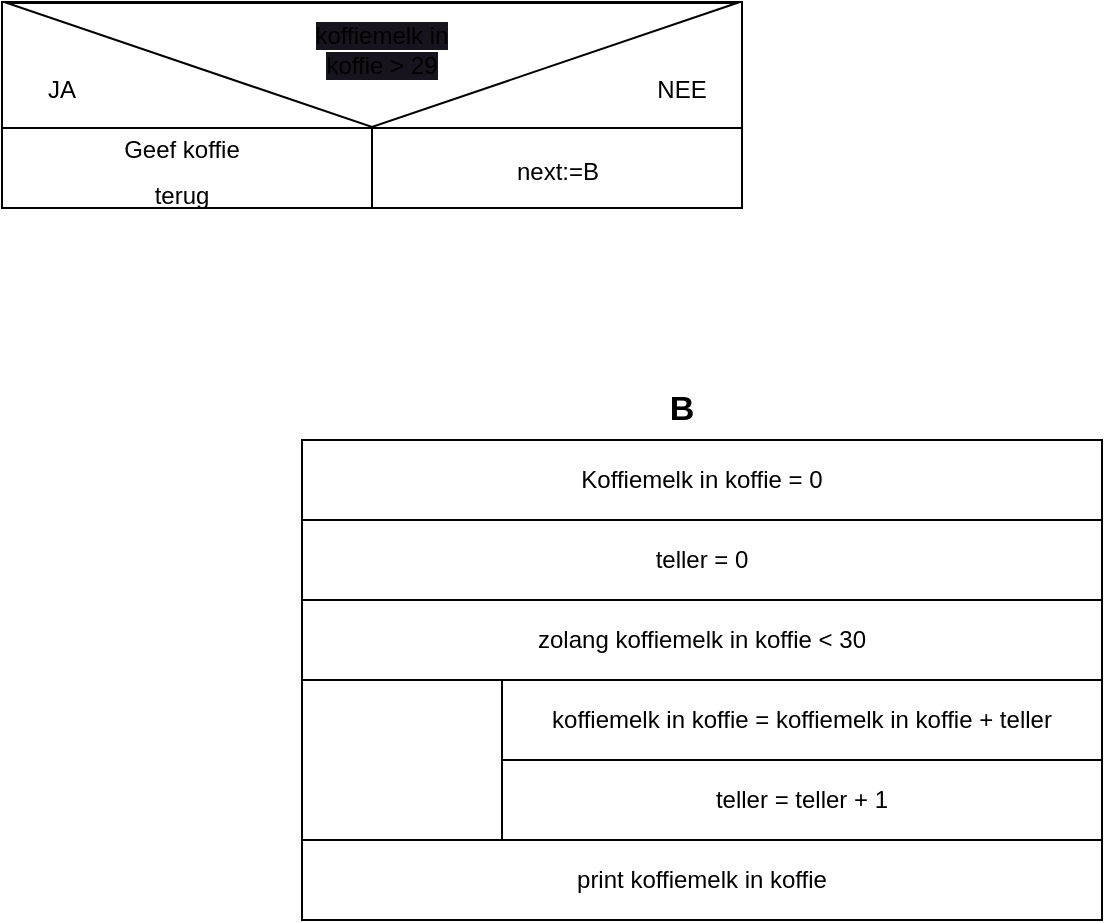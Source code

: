 <mxfile>
    <diagram id="6uG7XRwKyJVqGBO0_K0z" name="Page-1">
        <mxGraphModel dx="849" dy="779" grid="1" gridSize="10" guides="1" tooltips="1" connect="1" arrows="1" fold="1" page="1" pageScale="1" pageWidth="850" pageHeight="1100" math="0" shadow="0">
            <root>
                <mxCell id="0"/>
                <mxCell id="1" parent="0"/>
                <mxCell id="3" value="" style="rounded=0;whiteSpace=wrap;html=1;" vertex="1" parent="1">
                    <mxGeometry x="220" y="290" width="400" height="240" as="geometry"/>
                </mxCell>
                <mxCell id="4" value="Koffiemelk in koffie = 0" style="rounded=0;whiteSpace=wrap;html=1;" vertex="1" parent="1">
                    <mxGeometry x="220" y="290" width="400" height="40" as="geometry"/>
                </mxCell>
                <mxCell id="5" value="zolang koffiemelk in koffie &amp;lt; 30" style="rounded=0;whiteSpace=wrap;html=1;" vertex="1" parent="1">
                    <mxGeometry x="220" y="370" width="400" height="40" as="geometry"/>
                </mxCell>
                <mxCell id="6" value="koffiemelk in koffie = koffiemelk in koffie + teller" style="rounded=0;whiteSpace=wrap;html=1;" vertex="1" parent="1">
                    <mxGeometry x="320" y="410" width="300" height="40" as="geometry"/>
                </mxCell>
                <mxCell id="7" value="teller = 0" style="rounded=0;whiteSpace=wrap;html=1;" vertex="1" parent="1">
                    <mxGeometry x="220" y="330" width="400" height="40" as="geometry"/>
                </mxCell>
                <mxCell id="8" value="teller = teller + 1" style="rounded=0;whiteSpace=wrap;html=1;" vertex="1" parent="1">
                    <mxGeometry x="320" y="450" width="300" height="40" as="geometry"/>
                </mxCell>
                <mxCell id="9" value="print koffiemelk in koffie" style="rounded=0;whiteSpace=wrap;html=1;" vertex="1" parent="1">
                    <mxGeometry x="220" y="490" width="400" height="40" as="geometry"/>
                </mxCell>
                <mxCell id="10" value="" style="rounded=0;whiteSpace=wrap;html=1;" vertex="1" parent="1">
                    <mxGeometry x="70" y="71" width="370" height="99" as="geometry"/>
                </mxCell>
                <mxCell id="11" value="" style="triangle;whiteSpace=wrap;html=1;rotation=90;" vertex="1" parent="1">
                    <mxGeometry x="224" y="-80" width="62" height="365" as="geometry"/>
                </mxCell>
                <mxCell id="12" value="&lt;span style=&quot;background-color: rgb(24, 20, 29);&quot;&gt;koffiemelk in koffie &amp;gt; 29&lt;/span&gt;" style="text;strokeColor=none;align=center;fillColor=none;html=1;verticalAlign=middle;whiteSpace=wrap;rounded=0;" vertex="1" parent="1">
                    <mxGeometry x="220" y="80" width="80" height="30" as="geometry"/>
                </mxCell>
                <mxCell id="14" value="" style="rounded=0;whiteSpace=wrap;html=1;" vertex="1" parent="1">
                    <mxGeometry x="70" y="134" width="185" height="40" as="geometry"/>
                </mxCell>
                <mxCell id="15" value="JA" style="text;strokeColor=none;align=center;fillColor=none;html=1;verticalAlign=middle;whiteSpace=wrap;rounded=0;" vertex="1" parent="1">
                    <mxGeometry x="70" y="100" width="60" height="30" as="geometry"/>
                </mxCell>
                <mxCell id="16" value="NEE" style="text;strokeColor=none;align=center;fillColor=none;html=1;verticalAlign=middle;whiteSpace=wrap;rounded=0;" vertex="1" parent="1">
                    <mxGeometry x="380" y="100" width="60" height="30" as="geometry"/>
                </mxCell>
                <mxCell id="18" value="" style="rounded=0;whiteSpace=wrap;html=1;align=center;" vertex="1" parent="1">
                    <mxGeometry x="255" y="134" width="185" height="40" as="geometry"/>
                </mxCell>
                <mxCell id="20" value="&lt;font style=&quot;font-size: 12px;&quot;&gt;next:=B&lt;br&gt;&lt;/font&gt;" style="text;strokeColor=none;align=center;fillColor=none;html=1;verticalAlign=middle;whiteSpace=wrap;rounded=0;fontSize=19;" vertex="1" parent="1">
                    <mxGeometry x="317.5" y="139" width="60" height="30" as="geometry"/>
                </mxCell>
                <mxCell id="21" value="&lt;font style=&quot;font-size: 12px;&quot;&gt;Geef koffie terug&lt;br&gt;&lt;/font&gt;" style="text;strokeColor=none;align=center;fillColor=none;html=1;verticalAlign=middle;whiteSpace=wrap;rounded=0;fontSize=19;" vertex="1" parent="1">
                    <mxGeometry x="130" y="139" width="60" height="30" as="geometry"/>
                </mxCell>
                <mxCell id="22" value="&lt;b&gt;&lt;font style=&quot;font-size: 17px;&quot;&gt;B&lt;/font&gt;&lt;/b&gt;" style="text;strokeColor=none;align=center;fillColor=none;html=1;verticalAlign=middle;whiteSpace=wrap;rounded=0;fontSize=12;" vertex="1" parent="1">
                    <mxGeometry x="380" y="260" width="60" height="30" as="geometry"/>
                </mxCell>
            </root>
        </mxGraphModel>
    </diagram>
</mxfile>
